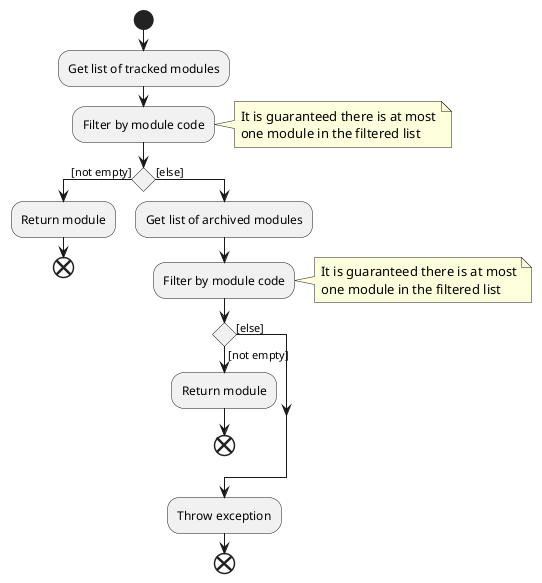 @startuml
start

:Get list of tracked modules;

:Filter by module code;
note right
It is guaranteed there is at most
one module in the filtered list
end note

if () then ([not empty])
    :Return module;
    end

else([else])

:Get list of archived modules;

:Filter by module code;
note right
It is guaranteed there is at most
one module in the filtered list
end note

if () then ([not empty])
    :Return module;
    end
else([else])

endif

:Throw exception;
end

@enduml
